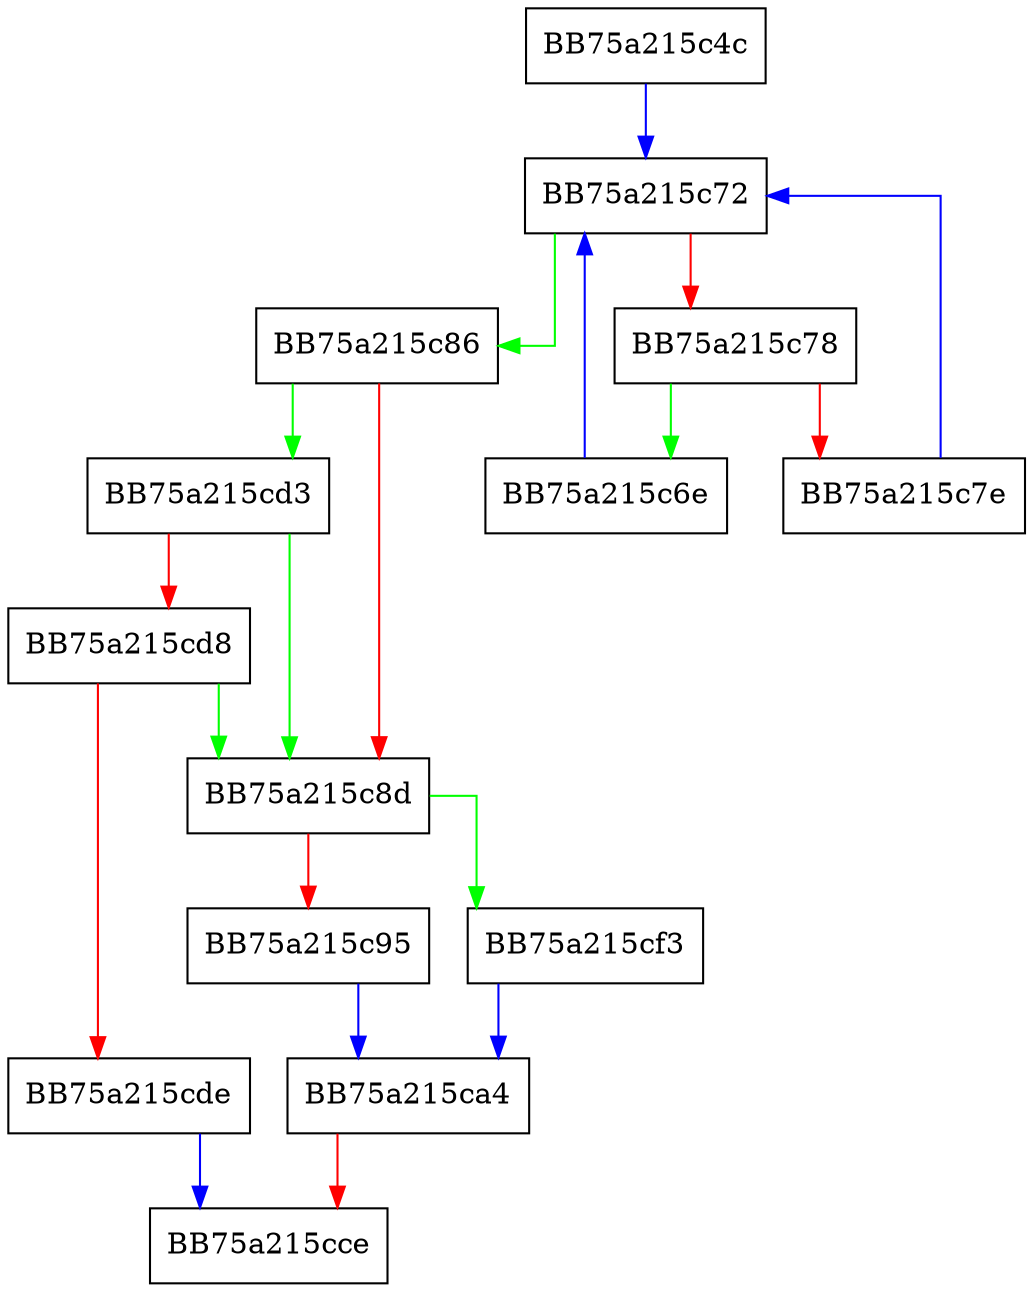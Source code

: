 digraph GenerateInternalId {
  node [shape="box"];
  graph [splines=ortho];
  BB75a215c4c -> BB75a215c72 [color="blue"];
  BB75a215c6e -> BB75a215c72 [color="blue"];
  BB75a215c72 -> BB75a215c86 [color="green"];
  BB75a215c72 -> BB75a215c78 [color="red"];
  BB75a215c78 -> BB75a215c6e [color="green"];
  BB75a215c78 -> BB75a215c7e [color="red"];
  BB75a215c7e -> BB75a215c72 [color="blue"];
  BB75a215c86 -> BB75a215cd3 [color="green"];
  BB75a215c86 -> BB75a215c8d [color="red"];
  BB75a215c8d -> BB75a215cf3 [color="green"];
  BB75a215c8d -> BB75a215c95 [color="red"];
  BB75a215c95 -> BB75a215ca4 [color="blue"];
  BB75a215ca4 -> BB75a215cce [color="red"];
  BB75a215cd3 -> BB75a215c8d [color="green"];
  BB75a215cd3 -> BB75a215cd8 [color="red"];
  BB75a215cd8 -> BB75a215c8d [color="green"];
  BB75a215cd8 -> BB75a215cde [color="red"];
  BB75a215cde -> BB75a215cce [color="blue"];
  BB75a215cf3 -> BB75a215ca4 [color="blue"];
}